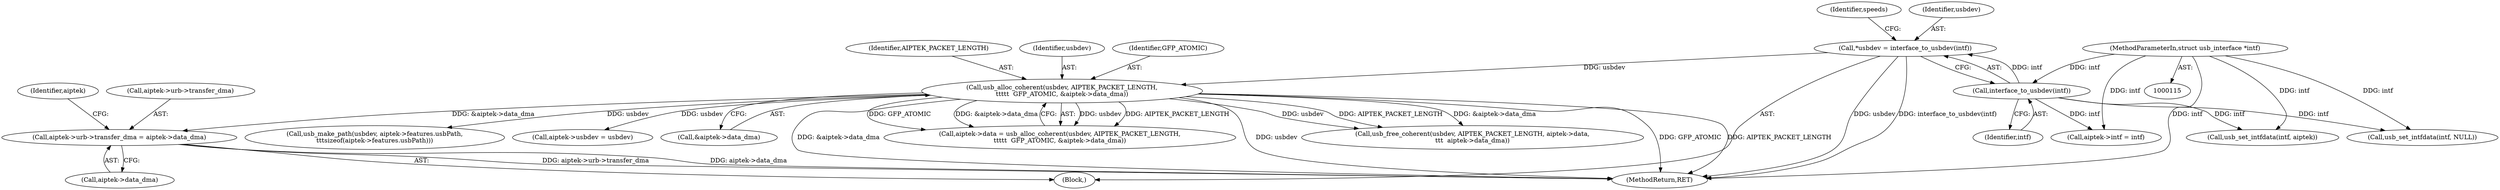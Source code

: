 digraph "0_linux_8e20cf2bce122ce9262d6034ee5d5b76fbb92f96@pointer" {
"1000622" [label="(Call,aiptek->urb->transfer_dma = aiptek->data_dma)"];
"1000168" [label="(Call,usb_alloc_coherent(usbdev, AIPTEK_PACKET_LENGTH,\n\t\t\t\t\t  GFP_ATOMIC, &aiptek->data_dma))"];
"1000120" [label="(Call,*usbdev = interface_to_usbdev(intf))"];
"1000122" [label="(Call,interface_to_usbdev(intf))"];
"1000116" [label="(MethodParameterIn,struct usb_interface *intf)"];
"1000760" [label="(Call,usb_free_coherent(usbdev, AIPTEK_PACKET_LENGTH, aiptek->data,\n\t\t\t  aiptek->data_dma))"];
"1000770" [label="(Call,usb_set_intfdata(intf, NULL))"];
"1000779" [label="(MethodReturn,RET)"];
"1000168" [label="(Call,usb_alloc_coherent(usbdev, AIPTEK_PACKET_LENGTH,\n\t\t\t\t\t  GFP_ATOMIC, &aiptek->data_dma))"];
"1000634" [label="(Identifier,aiptek)"];
"1000123" [label="(Identifier,intf)"];
"1000118" [label="(Block,)"];
"1000170" [label="(Identifier,AIPTEK_PACKET_LENGTH)"];
"1000622" [label="(Call,aiptek->urb->transfer_dma = aiptek->data_dma)"];
"1000164" [label="(Call,aiptek->data = usb_alloc_coherent(usbdev, AIPTEK_PACKET_LENGTH,\n\t\t\t\t\t  GFP_ATOMIC, &aiptek->data_dma))"];
"1000219" [label="(Call,aiptek->intf = intf)"];
"1000628" [label="(Call,aiptek->data_dma)"];
"1000169" [label="(Identifier,usbdev)"];
"1000349" [label="(Call,usb_make_path(usbdev, aiptek->features.usbPath,\n\t\t\tsizeof(aiptek->features.usbPath)))"];
"1000122" [label="(Call,interface_to_usbdev(intf))"];
"1000116" [label="(MethodParameterIn,struct usb_interface *intf)"];
"1000214" [label="(Call,aiptek->usbdev = usbdev)"];
"1000120" [label="(Call,*usbdev = interface_to_usbdev(intf))"];
"1000623" [label="(Call,aiptek->urb->transfer_dma)"];
"1000171" [label="(Identifier,GFP_ATOMIC)"];
"1000130" [label="(Identifier,speeds)"];
"1000700" [label="(Call,usb_set_intfdata(intf, aiptek))"];
"1000121" [label="(Identifier,usbdev)"];
"1000172" [label="(Call,&aiptek->data_dma)"];
"1000622" -> "1000118"  [label="AST: "];
"1000622" -> "1000628"  [label="CFG: "];
"1000623" -> "1000622"  [label="AST: "];
"1000628" -> "1000622"  [label="AST: "];
"1000634" -> "1000622"  [label="CFG: "];
"1000622" -> "1000779"  [label="DDG: aiptek->urb->transfer_dma"];
"1000622" -> "1000779"  [label="DDG: aiptek->data_dma"];
"1000168" -> "1000622"  [label="DDG: &aiptek->data_dma"];
"1000168" -> "1000164"  [label="AST: "];
"1000168" -> "1000172"  [label="CFG: "];
"1000169" -> "1000168"  [label="AST: "];
"1000170" -> "1000168"  [label="AST: "];
"1000171" -> "1000168"  [label="AST: "];
"1000172" -> "1000168"  [label="AST: "];
"1000164" -> "1000168"  [label="CFG: "];
"1000168" -> "1000779"  [label="DDG: &aiptek->data_dma"];
"1000168" -> "1000779"  [label="DDG: usbdev"];
"1000168" -> "1000779"  [label="DDG: GFP_ATOMIC"];
"1000168" -> "1000779"  [label="DDG: AIPTEK_PACKET_LENGTH"];
"1000168" -> "1000164"  [label="DDG: usbdev"];
"1000168" -> "1000164"  [label="DDG: AIPTEK_PACKET_LENGTH"];
"1000168" -> "1000164"  [label="DDG: GFP_ATOMIC"];
"1000168" -> "1000164"  [label="DDG: &aiptek->data_dma"];
"1000120" -> "1000168"  [label="DDG: usbdev"];
"1000168" -> "1000214"  [label="DDG: usbdev"];
"1000168" -> "1000349"  [label="DDG: usbdev"];
"1000168" -> "1000760"  [label="DDG: usbdev"];
"1000168" -> "1000760"  [label="DDG: AIPTEK_PACKET_LENGTH"];
"1000168" -> "1000760"  [label="DDG: &aiptek->data_dma"];
"1000120" -> "1000118"  [label="AST: "];
"1000120" -> "1000122"  [label="CFG: "];
"1000121" -> "1000120"  [label="AST: "];
"1000122" -> "1000120"  [label="AST: "];
"1000130" -> "1000120"  [label="CFG: "];
"1000120" -> "1000779"  [label="DDG: usbdev"];
"1000120" -> "1000779"  [label="DDG: interface_to_usbdev(intf)"];
"1000122" -> "1000120"  [label="DDG: intf"];
"1000122" -> "1000123"  [label="CFG: "];
"1000123" -> "1000122"  [label="AST: "];
"1000116" -> "1000122"  [label="DDG: intf"];
"1000122" -> "1000219"  [label="DDG: intf"];
"1000122" -> "1000700"  [label="DDG: intf"];
"1000122" -> "1000770"  [label="DDG: intf"];
"1000116" -> "1000115"  [label="AST: "];
"1000116" -> "1000779"  [label="DDG: intf"];
"1000116" -> "1000219"  [label="DDG: intf"];
"1000116" -> "1000700"  [label="DDG: intf"];
"1000116" -> "1000770"  [label="DDG: intf"];
}
